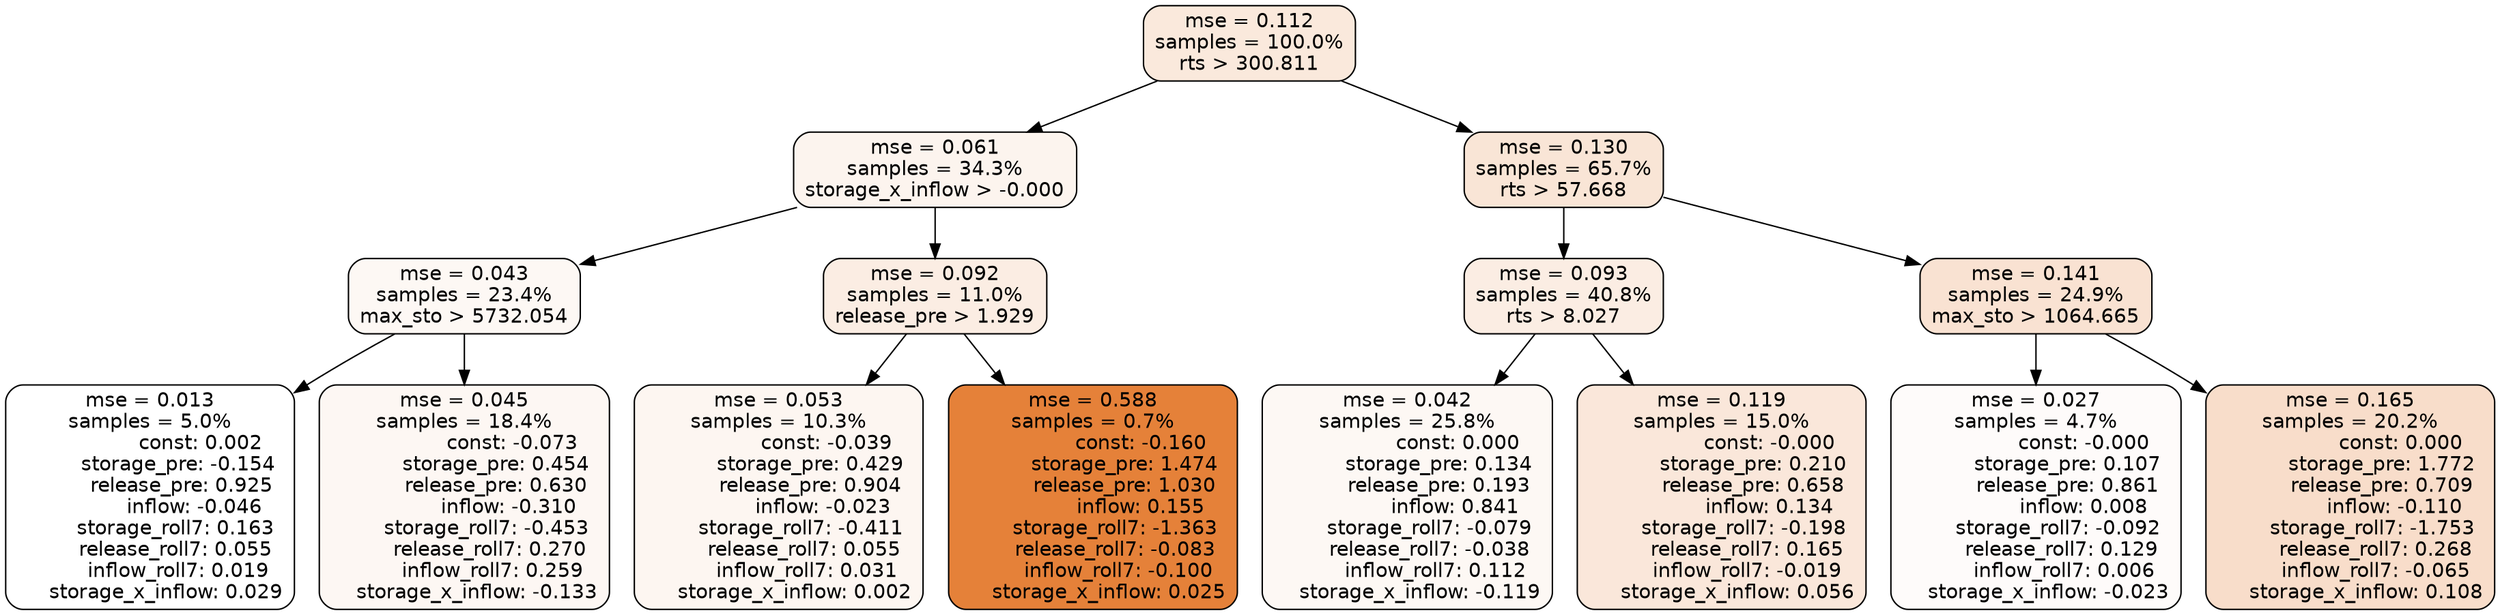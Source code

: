 digraph tree {
node [shape=rectangle, style="filled, rounded", color="black", fontname=helvetica] ;
edge [fontname=helvetica] ;
	"0" [label="mse = 0.112
samples = 100.0%
rts > 300.811", fillcolor="#fae9dc"]
	"8" [label="mse = 0.061
samples = 34.3%
storage_x_inflow > -0.000", fillcolor="#fcf4ee"]
	"1" [label="mse = 0.130
samples = 65.7%
rts > 57.668", fillcolor="#f9e5d6"]
	"9" [label="mse = 0.043
samples = 23.4%
max_sto > 5732.054", fillcolor="#fdf8f4"]
	"12" [label="mse = 0.092
samples = 11.0%
release_pre > 1.929", fillcolor="#fbede3"]
	"2" [label="mse = 0.093
samples = 40.8%
rts > 8.027", fillcolor="#fbede3"]
	"5" [label="mse = 0.141
samples = 24.9%
max_sto > 1064.665", fillcolor="#f9e2d2"]
	"11" [label="mse = 0.013
samples = 5.0%
                const: 0.002
         storage_pre: -0.154
          release_pre: 0.925
              inflow: -0.046
        storage_roll7: 0.163
        release_roll7: 0.055
         inflow_roll7: 0.019
     storage_x_inflow: 0.029", fillcolor="#ffffff"]
	"10" [label="mse = 0.045
samples = 18.4%
               const: -0.073
          storage_pre: 0.454
          release_pre: 0.630
              inflow: -0.310
       storage_roll7: -0.453
        release_roll7: 0.270
         inflow_roll7: 0.259
    storage_x_inflow: -0.133", fillcolor="#fdf7f3"]
	"13" [label="mse = 0.053
samples = 10.3%
               const: -0.039
          storage_pre: 0.429
          release_pre: 0.904
              inflow: -0.023
       storage_roll7: -0.411
        release_roll7: 0.055
         inflow_roll7: 0.031
     storage_x_inflow: 0.002", fillcolor="#fdf6f1"]
	"14" [label="mse = 0.588
samples = 0.7%
               const: -0.160
          storage_pre: 1.474
          release_pre: 1.030
               inflow: 0.155
       storage_roll7: -1.363
       release_roll7: -0.083
        inflow_roll7: -0.100
     storage_x_inflow: 0.025", fillcolor="#e58139"]
	"3" [label="mse = 0.042
samples = 25.8%
                const: 0.000
          storage_pre: 0.134
          release_pre: 0.193
               inflow: 0.841
       storage_roll7: -0.079
       release_roll7: -0.038
         inflow_roll7: 0.112
    storage_x_inflow: -0.119", fillcolor="#fdf8f4"]
	"4" [label="mse = 0.119
samples = 15.0%
               const: -0.000
          storage_pre: 0.210
          release_pre: 0.658
               inflow: 0.134
       storage_roll7: -0.198
        release_roll7: 0.165
        inflow_roll7: -0.019
     storage_x_inflow: 0.056", fillcolor="#fae7da"]
	"7" [label="mse = 0.027
samples = 4.7%
               const: -0.000
          storage_pre: 0.107
          release_pre: 0.861
               inflow: 0.008
       storage_roll7: -0.092
        release_roll7: 0.129
         inflow_roll7: 0.006
    storage_x_inflow: -0.023", fillcolor="#fefbfa"]
	"6" [label="mse = 0.165
samples = 20.2%
                const: 0.000
          storage_pre: 1.772
          release_pre: 0.709
              inflow: -0.110
       storage_roll7: -1.753
        release_roll7: 0.268
        inflow_roll7: -0.065
     storage_x_inflow: 0.108", fillcolor="#f8ddca"]

	"0" -> "1"
	"0" -> "8"
	"8" -> "9"
	"8" -> "12"
	"1" -> "2"
	"1" -> "5"
	"9" -> "10"
	"9" -> "11"
	"12" -> "13"
	"12" -> "14"
	"2" -> "3"
	"2" -> "4"
	"5" -> "6"
	"5" -> "7"
}